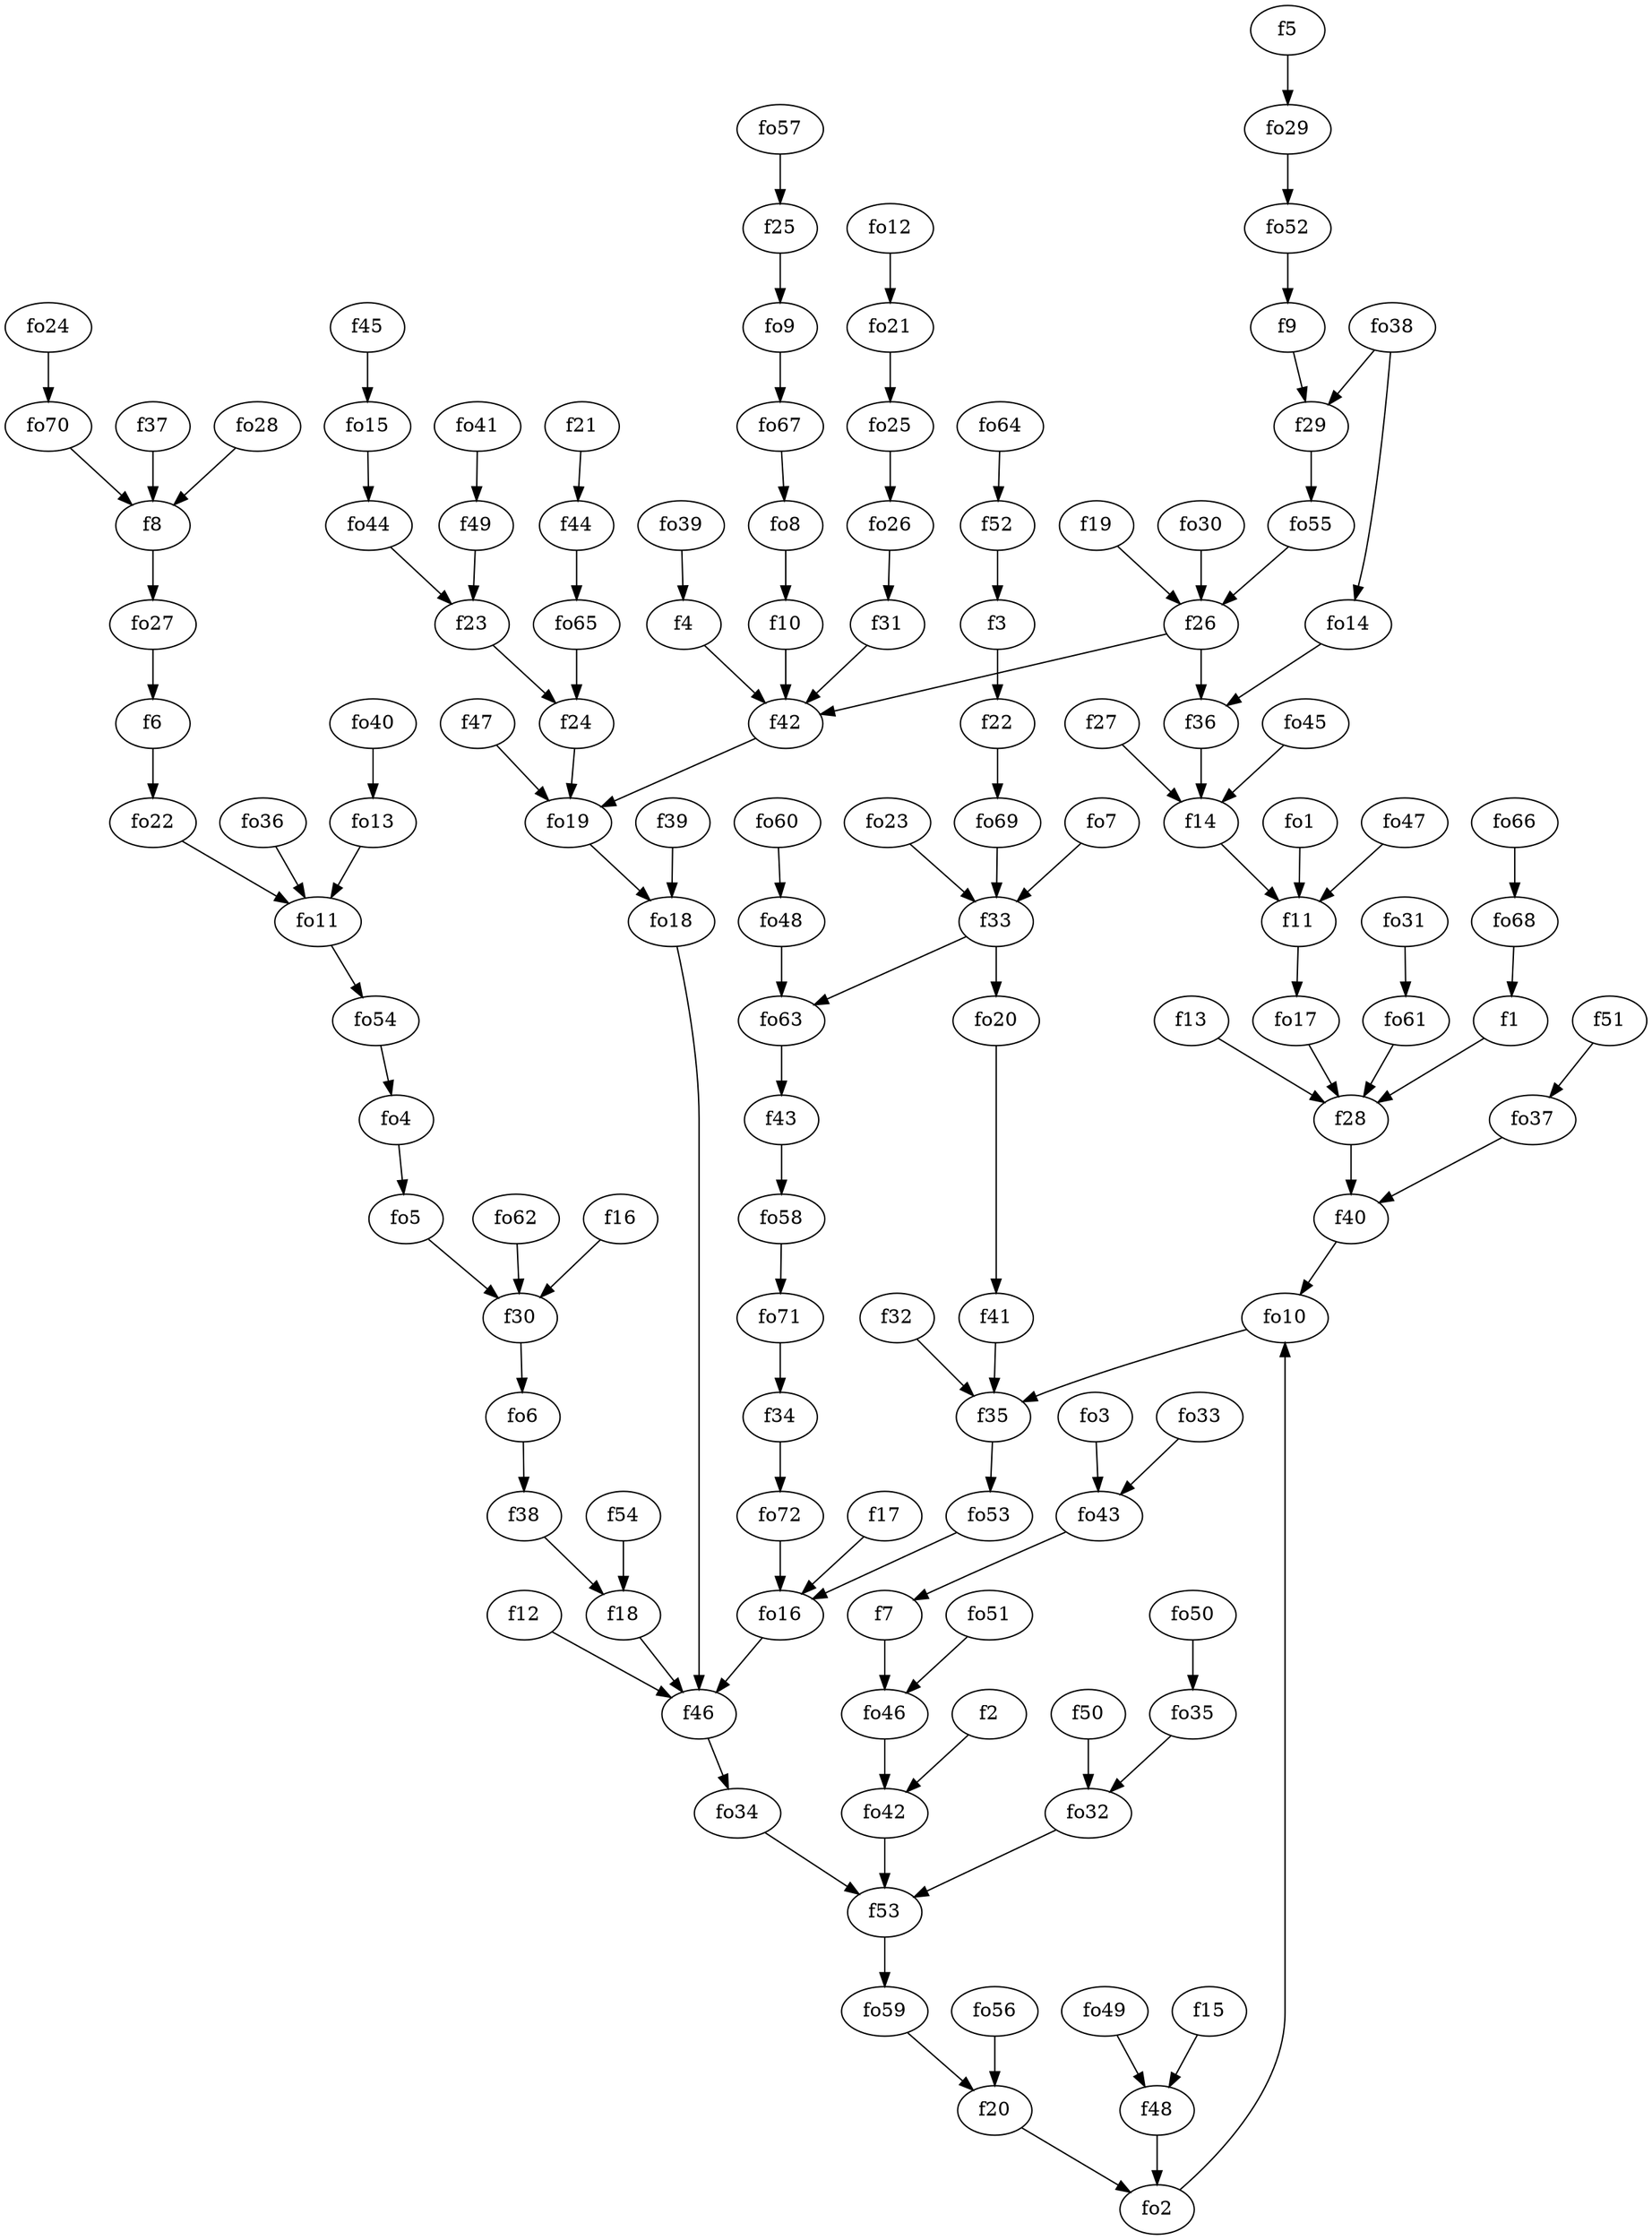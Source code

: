strict digraph  {
f1;
f2;
f3;
f4;
f5;
f6;
f7;
f8;
f9;
f10;
f11;
f12;
f13;
f14;
f15;
f16;
f17;
f18;
f19;
f20;
f21;
f22;
f23;
f24;
f25;
f26;
f27;
f28;
f29;
f30;
f31;
f32;
f33;
f34;
f35;
f36;
f37;
f38;
f39;
f40;
f41;
f42;
f43;
f44;
f45;
f46;
f47;
f48;
f49;
f50;
f51;
f52;
f53;
f54;
fo1;
fo2;
fo3;
fo4;
fo5;
fo6;
fo7;
fo8;
fo9;
fo10;
fo11;
fo12;
fo13;
fo14;
fo15;
fo16;
fo17;
fo18;
fo19;
fo20;
fo21;
fo22;
fo23;
fo24;
fo25;
fo26;
fo27;
fo28;
fo29;
fo30;
fo31;
fo32;
fo33;
fo34;
fo35;
fo36;
fo37;
fo38;
fo39;
fo40;
fo41;
fo42;
fo43;
fo44;
fo45;
fo46;
fo47;
fo48;
fo49;
fo50;
fo51;
fo52;
fo53;
fo54;
fo55;
fo56;
fo57;
fo58;
fo59;
fo60;
fo61;
fo62;
fo63;
fo64;
fo65;
fo66;
fo67;
fo68;
fo69;
fo70;
fo71;
fo72;
f1 -> f28  [weight=2];
f2 -> fo42  [weight=2];
f3 -> f22  [weight=2];
f4 -> f42  [weight=2];
f5 -> fo29  [weight=2];
f6 -> fo22  [weight=2];
f7 -> fo46  [weight=2];
f8 -> fo27  [weight=2];
f9 -> f29  [weight=2];
f10 -> f42  [weight=2];
f11 -> fo17  [weight=2];
f12 -> f46  [weight=2];
f13 -> f28  [weight=2];
f14 -> f11  [weight=2];
f15 -> f48  [weight=2];
f16 -> f30  [weight=2];
f17 -> fo16  [weight=2];
f18 -> f46  [weight=2];
f19 -> f26  [weight=2];
f20 -> fo2  [weight=2];
f21 -> f44  [weight=2];
f22 -> fo69  [weight=2];
f23 -> f24  [weight=2];
f24 -> fo19  [weight=2];
f25 -> fo9  [weight=2];
f26 -> f36  [weight=2];
f26 -> f42  [weight=2];
f27 -> f14  [weight=2];
f28 -> f40  [weight=2];
f29 -> fo55  [weight=2];
f30 -> fo6  [weight=2];
f31 -> f42  [weight=2];
f32 -> f35  [weight=2];
f33 -> fo63  [weight=2];
f33 -> fo20  [weight=2];
f34 -> fo72  [weight=2];
f35 -> fo53  [weight=2];
f36 -> f14  [weight=2];
f37 -> f8  [weight=2];
f38 -> f18  [weight=2];
f39 -> fo18  [weight=2];
f40 -> fo10  [weight=2];
f41 -> f35  [weight=2];
f42 -> fo19  [weight=2];
f43 -> fo58  [weight=2];
f44 -> fo65  [weight=2];
f45 -> fo15  [weight=2];
f46 -> fo34  [weight=2];
f47 -> fo19  [weight=2];
f48 -> fo2  [weight=2];
f49 -> f23  [weight=2];
f50 -> fo32  [weight=2];
f51 -> fo37  [weight=2];
f52 -> f3  [weight=2];
f53 -> fo59  [weight=2];
f54 -> f18  [weight=2];
fo1 -> f11  [weight=2];
fo2 -> fo10  [weight=2];
fo3 -> fo43  [weight=2];
fo4 -> fo5  [weight=2];
fo5 -> f30  [weight=2];
fo6 -> f38  [weight=2];
fo7 -> f33  [weight=2];
fo8 -> f10  [weight=2];
fo9 -> fo67  [weight=2];
fo10 -> f35  [weight=2];
fo11 -> fo54  [weight=2];
fo12 -> fo21  [weight=2];
fo13 -> fo11  [weight=2];
fo14 -> f36  [weight=2];
fo15 -> fo44  [weight=2];
fo16 -> f46  [weight=2];
fo17 -> f28  [weight=2];
fo18 -> f46  [weight=2];
fo19 -> fo18  [weight=2];
fo20 -> f41  [weight=2];
fo21 -> fo25  [weight=2];
fo22 -> fo11  [weight=2];
fo23 -> f33  [weight=2];
fo24 -> fo70  [weight=2];
fo25 -> fo26  [weight=2];
fo26 -> f31  [weight=2];
fo27 -> f6  [weight=2];
fo28 -> f8  [weight=2];
fo29 -> fo52  [weight=2];
fo30 -> f26  [weight=2];
fo31 -> fo61  [weight=2];
fo32 -> f53  [weight=2];
fo33 -> fo43  [weight=2];
fo34 -> f53  [weight=2];
fo35 -> fo32  [weight=2];
fo36 -> fo11  [weight=2];
fo37 -> f40  [weight=2];
fo38 -> f29  [weight=2];
fo38 -> fo14  [weight=2];
fo39 -> f4  [weight=2];
fo40 -> fo13  [weight=2];
fo41 -> f49  [weight=2];
fo42 -> f53  [weight=2];
fo43 -> f7  [weight=2];
fo44 -> f23  [weight=2];
fo45 -> f14  [weight=2];
fo46 -> fo42  [weight=2];
fo47 -> f11  [weight=2];
fo48 -> fo63  [weight=2];
fo49 -> f48  [weight=2];
fo50 -> fo35  [weight=2];
fo51 -> fo46  [weight=2];
fo52 -> f9  [weight=2];
fo53 -> fo16  [weight=2];
fo54 -> fo4  [weight=2];
fo55 -> f26  [weight=2];
fo56 -> f20  [weight=2];
fo57 -> f25  [weight=2];
fo58 -> fo71  [weight=2];
fo59 -> f20  [weight=2];
fo60 -> fo48  [weight=2];
fo61 -> f28  [weight=2];
fo62 -> f30  [weight=2];
fo63 -> f43  [weight=2];
fo64 -> f52  [weight=2];
fo65 -> f24  [weight=2];
fo66 -> fo68  [weight=2];
fo67 -> fo8  [weight=2];
fo68 -> f1  [weight=2];
fo69 -> f33  [weight=2];
fo70 -> f8  [weight=2];
fo71 -> f34  [weight=2];
fo72 -> fo16  [weight=2];
}
